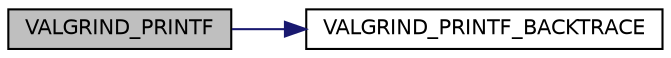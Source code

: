 digraph "VALGRIND_PRINTF"
{
  edge [fontname="Helvetica",fontsize="10",labelfontname="Helvetica",labelfontsize="10"];
  node [fontname="Helvetica",fontsize="10",shape=record];
  rankdir="LR";
  Node1 [label="VALGRIND_PRINTF",height=0.2,width=0.4,color="black", fillcolor="grey75", style="filled", fontcolor="black"];
  Node1 -> Node2 [color="midnightblue",fontsize="10",style="solid"];
  Node2 [label="VALGRIND_PRINTF_BACKTRACE",height=0.2,width=0.4,color="black", fillcolor="white", style="filled",URL="$d6/d85/valgrind_8h.html#a33758625d2052a87fcb1460de6eb004b"];
}
